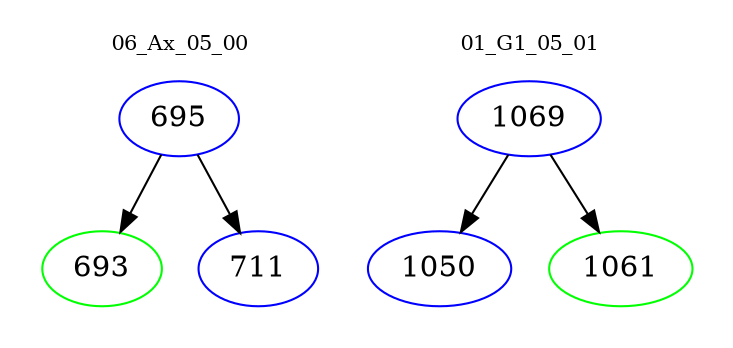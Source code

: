 digraph{
subgraph cluster_0 {
color = white
label = "06_Ax_05_00";
fontsize=10;
T0_695 [label="695", color="blue"]
T0_695 -> T0_693 [color="black"]
T0_693 [label="693", color="green"]
T0_695 -> T0_711 [color="black"]
T0_711 [label="711", color="blue"]
}
subgraph cluster_1 {
color = white
label = "01_G1_05_01";
fontsize=10;
T1_1069 [label="1069", color="blue"]
T1_1069 -> T1_1050 [color="black"]
T1_1050 [label="1050", color="blue"]
T1_1069 -> T1_1061 [color="black"]
T1_1061 [label="1061", color="green"]
}
}
